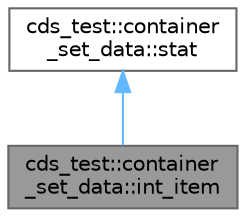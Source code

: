 digraph "cds_test::container_set_data::int_item"
{
 // LATEX_PDF_SIZE
  bgcolor="transparent";
  edge [fontname=Helvetica,fontsize=10,labelfontname=Helvetica,labelfontsize=10];
  node [fontname=Helvetica,fontsize=10,shape=box,height=0.2,width=0.4];
  Node1 [id="Node000001",label="cds_test::container\l_set_data::int_item",height=0.2,width=0.4,color="gray40", fillcolor="grey60", style="filled", fontcolor="black",tooltip=" "];
  Node2 -> Node1 [id="edge1_Node000001_Node000002",dir="back",color="steelblue1",style="solid",tooltip=" "];
  Node2 [id="Node000002",label="cds_test::container\l_set_data::stat",height=0.2,width=0.4,color="gray40", fillcolor="white", style="filled",URL="$structcds__test_1_1container__set__data_1_1stat.html",tooltip=" "];
}
